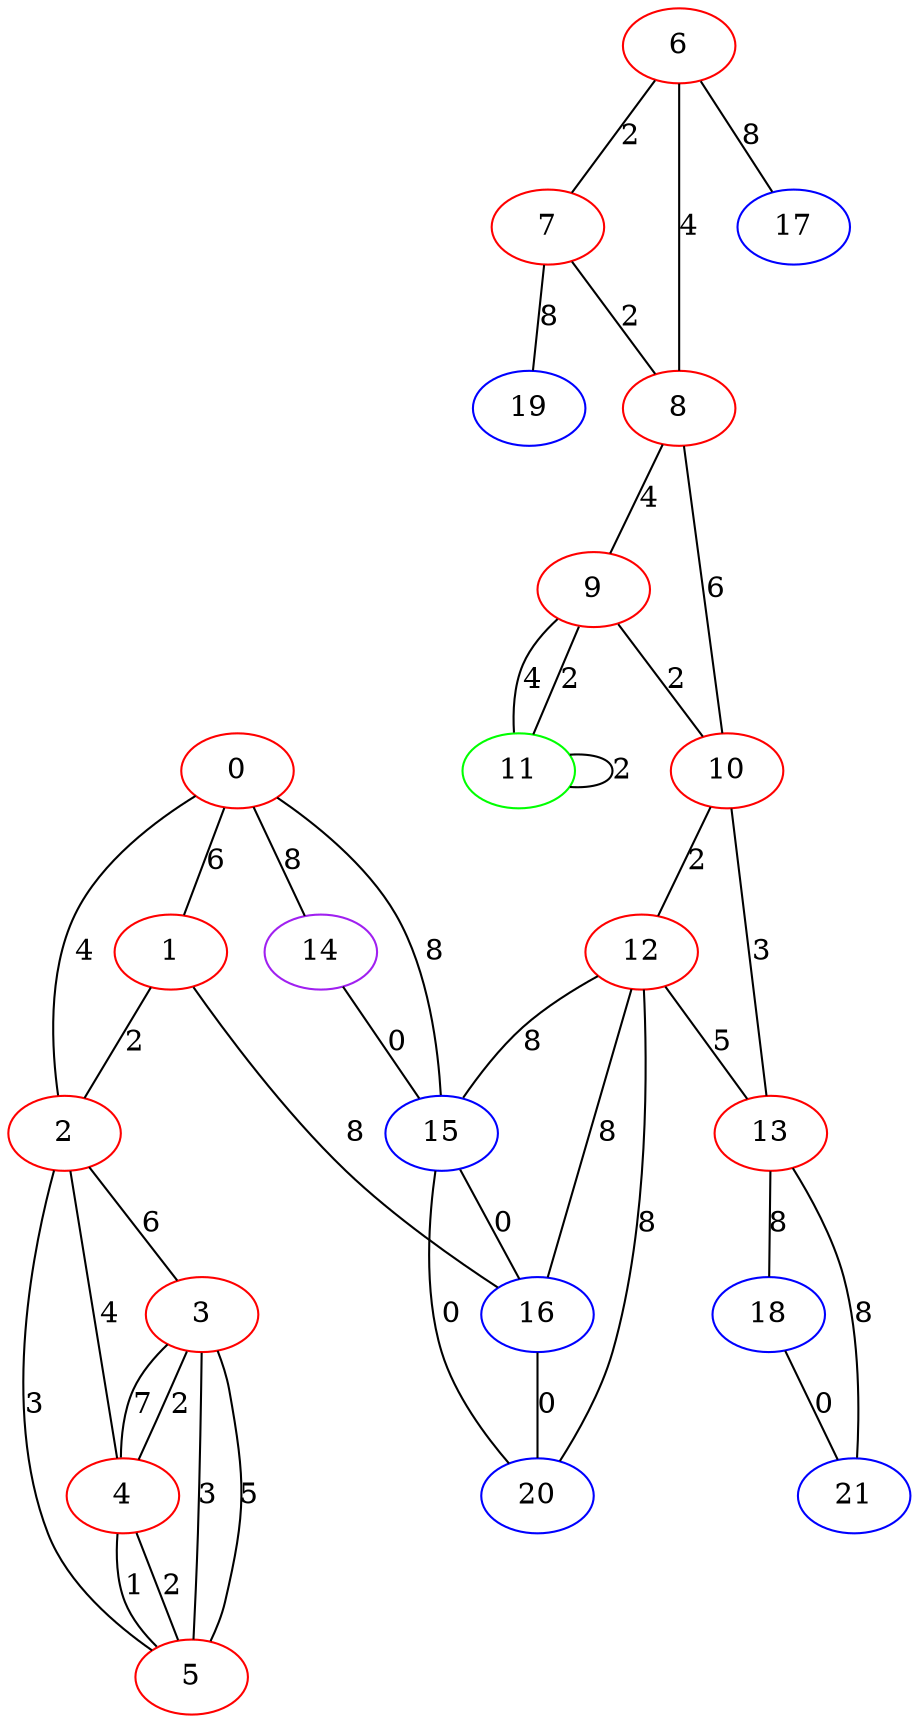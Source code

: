 graph "" {
0 [color=red, weight=1];
1 [color=red, weight=1];
2 [color=red, weight=1];
3 [color=red, weight=1];
4 [color=red, weight=1];
5 [color=red, weight=1];
6 [color=red, weight=1];
7 [color=red, weight=1];
8 [color=red, weight=1];
9 [color=red, weight=1];
10 [color=red, weight=1];
11 [color=green, weight=2];
12 [color=red, weight=1];
13 [color=red, weight=1];
14 [color=purple, weight=4];
15 [color=blue, weight=3];
16 [color=blue, weight=3];
17 [color=blue, weight=3];
18 [color=blue, weight=3];
19 [color=blue, weight=3];
20 [color=blue, weight=3];
21 [color=blue, weight=3];
0 -- 1  [key=0, label=6];
0 -- 2  [key=0, label=4];
0 -- 14  [key=0, label=8];
0 -- 15  [key=0, label=8];
1 -- 16  [key=0, label=8];
1 -- 2  [key=0, label=2];
2 -- 3  [key=0, label=6];
2 -- 4  [key=0, label=4];
2 -- 5  [key=0, label=3];
3 -- 4  [key=0, label=2];
3 -- 4  [key=1, label=7];
3 -- 5  [key=0, label=3];
3 -- 5  [key=1, label=5];
4 -- 5  [key=0, label=1];
4 -- 5  [key=1, label=2];
6 -- 8  [key=0, label=4];
6 -- 17  [key=0, label=8];
6 -- 7  [key=0, label=2];
7 -- 8  [key=0, label=2];
7 -- 19  [key=0, label=8];
8 -- 9  [key=0, label=4];
8 -- 10  [key=0, label=6];
9 -- 10  [key=0, label=2];
9 -- 11  [key=0, label=2];
9 -- 11  [key=1, label=4];
10 -- 12  [key=0, label=2];
10 -- 13  [key=0, label=3];
11 -- 11  [key=0, label=2];
12 -- 16  [key=0, label=8];
12 -- 20  [key=0, label=8];
12 -- 13  [key=0, label=5];
12 -- 15  [key=0, label=8];
13 -- 18  [key=0, label=8];
13 -- 21  [key=0, label=8];
14 -- 15  [key=0, label=0];
15 -- 16  [key=0, label=0];
15 -- 20  [key=0, label=0];
16 -- 20  [key=0, label=0];
18 -- 21  [key=0, label=0];
}
